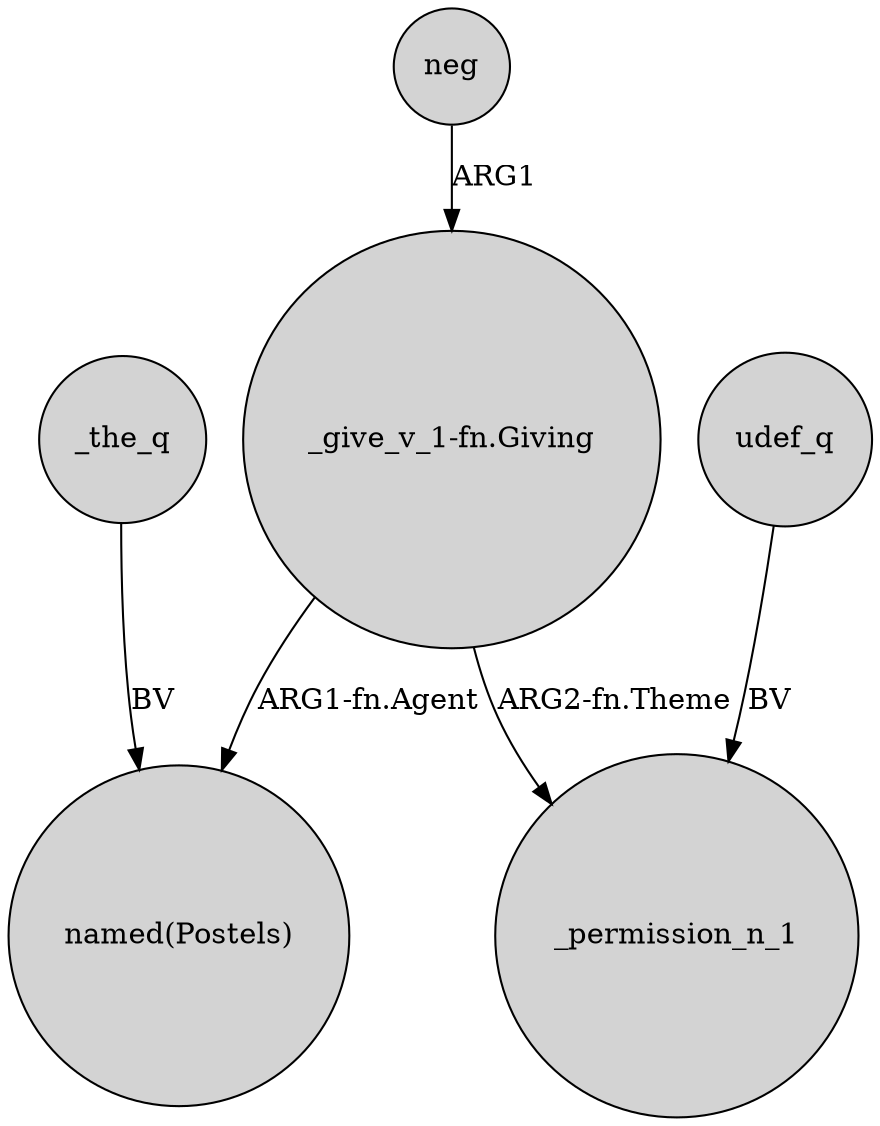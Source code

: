digraph {
	node [shape=circle style=filled]
	"_give_v_1-fn.Giving" -> "named(Postels)" [label="ARG1-fn.Agent"]
	"_give_v_1-fn.Giving" -> _permission_n_1 [label="ARG2-fn.Theme"]
	neg -> "_give_v_1-fn.Giving" [label=ARG1]
	udef_q -> _permission_n_1 [label=BV]
	_the_q -> "named(Postels)" [label=BV]
}
